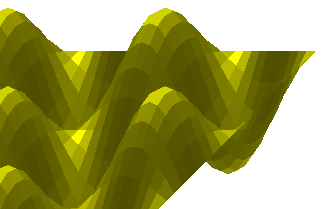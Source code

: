 beginfig(154)
  vardef project(expr x,y,z) =
    x*(-1,-1) + y*(1,0) + z*(0,1)
  enddef;
  vardef f(expr x,y) = sind(x/u*180)*sind(y/u*180)*u enddef;
  numeric m,M,inc,couleur;
  u:=1cm;
  m:=-2u; M:=2u; inc:=.1u;
  for i=m step inc until M:
    for j=m step inc until M:
      path p;
      p = project(i,j,f(i,j)) --
          project(i,j+inc,f(i,j+inc)) --
          project(i+inc,j+inc,f(i+inc,j+inc)) --
          project(i+inc,j,f(i+inc,j)) --
          cycle;
      dfdx := (f(i,j) - f(i+inc,j))/inc;
      dfdy := (f(i,j) - f(i,j+inc))/inc;
      couleur := 1/sqrt( dfdx**2 + dfdy**2 + 1);
      fill p withcolor couleur*(red+green);
    endfor
  endfor;
endfig;
